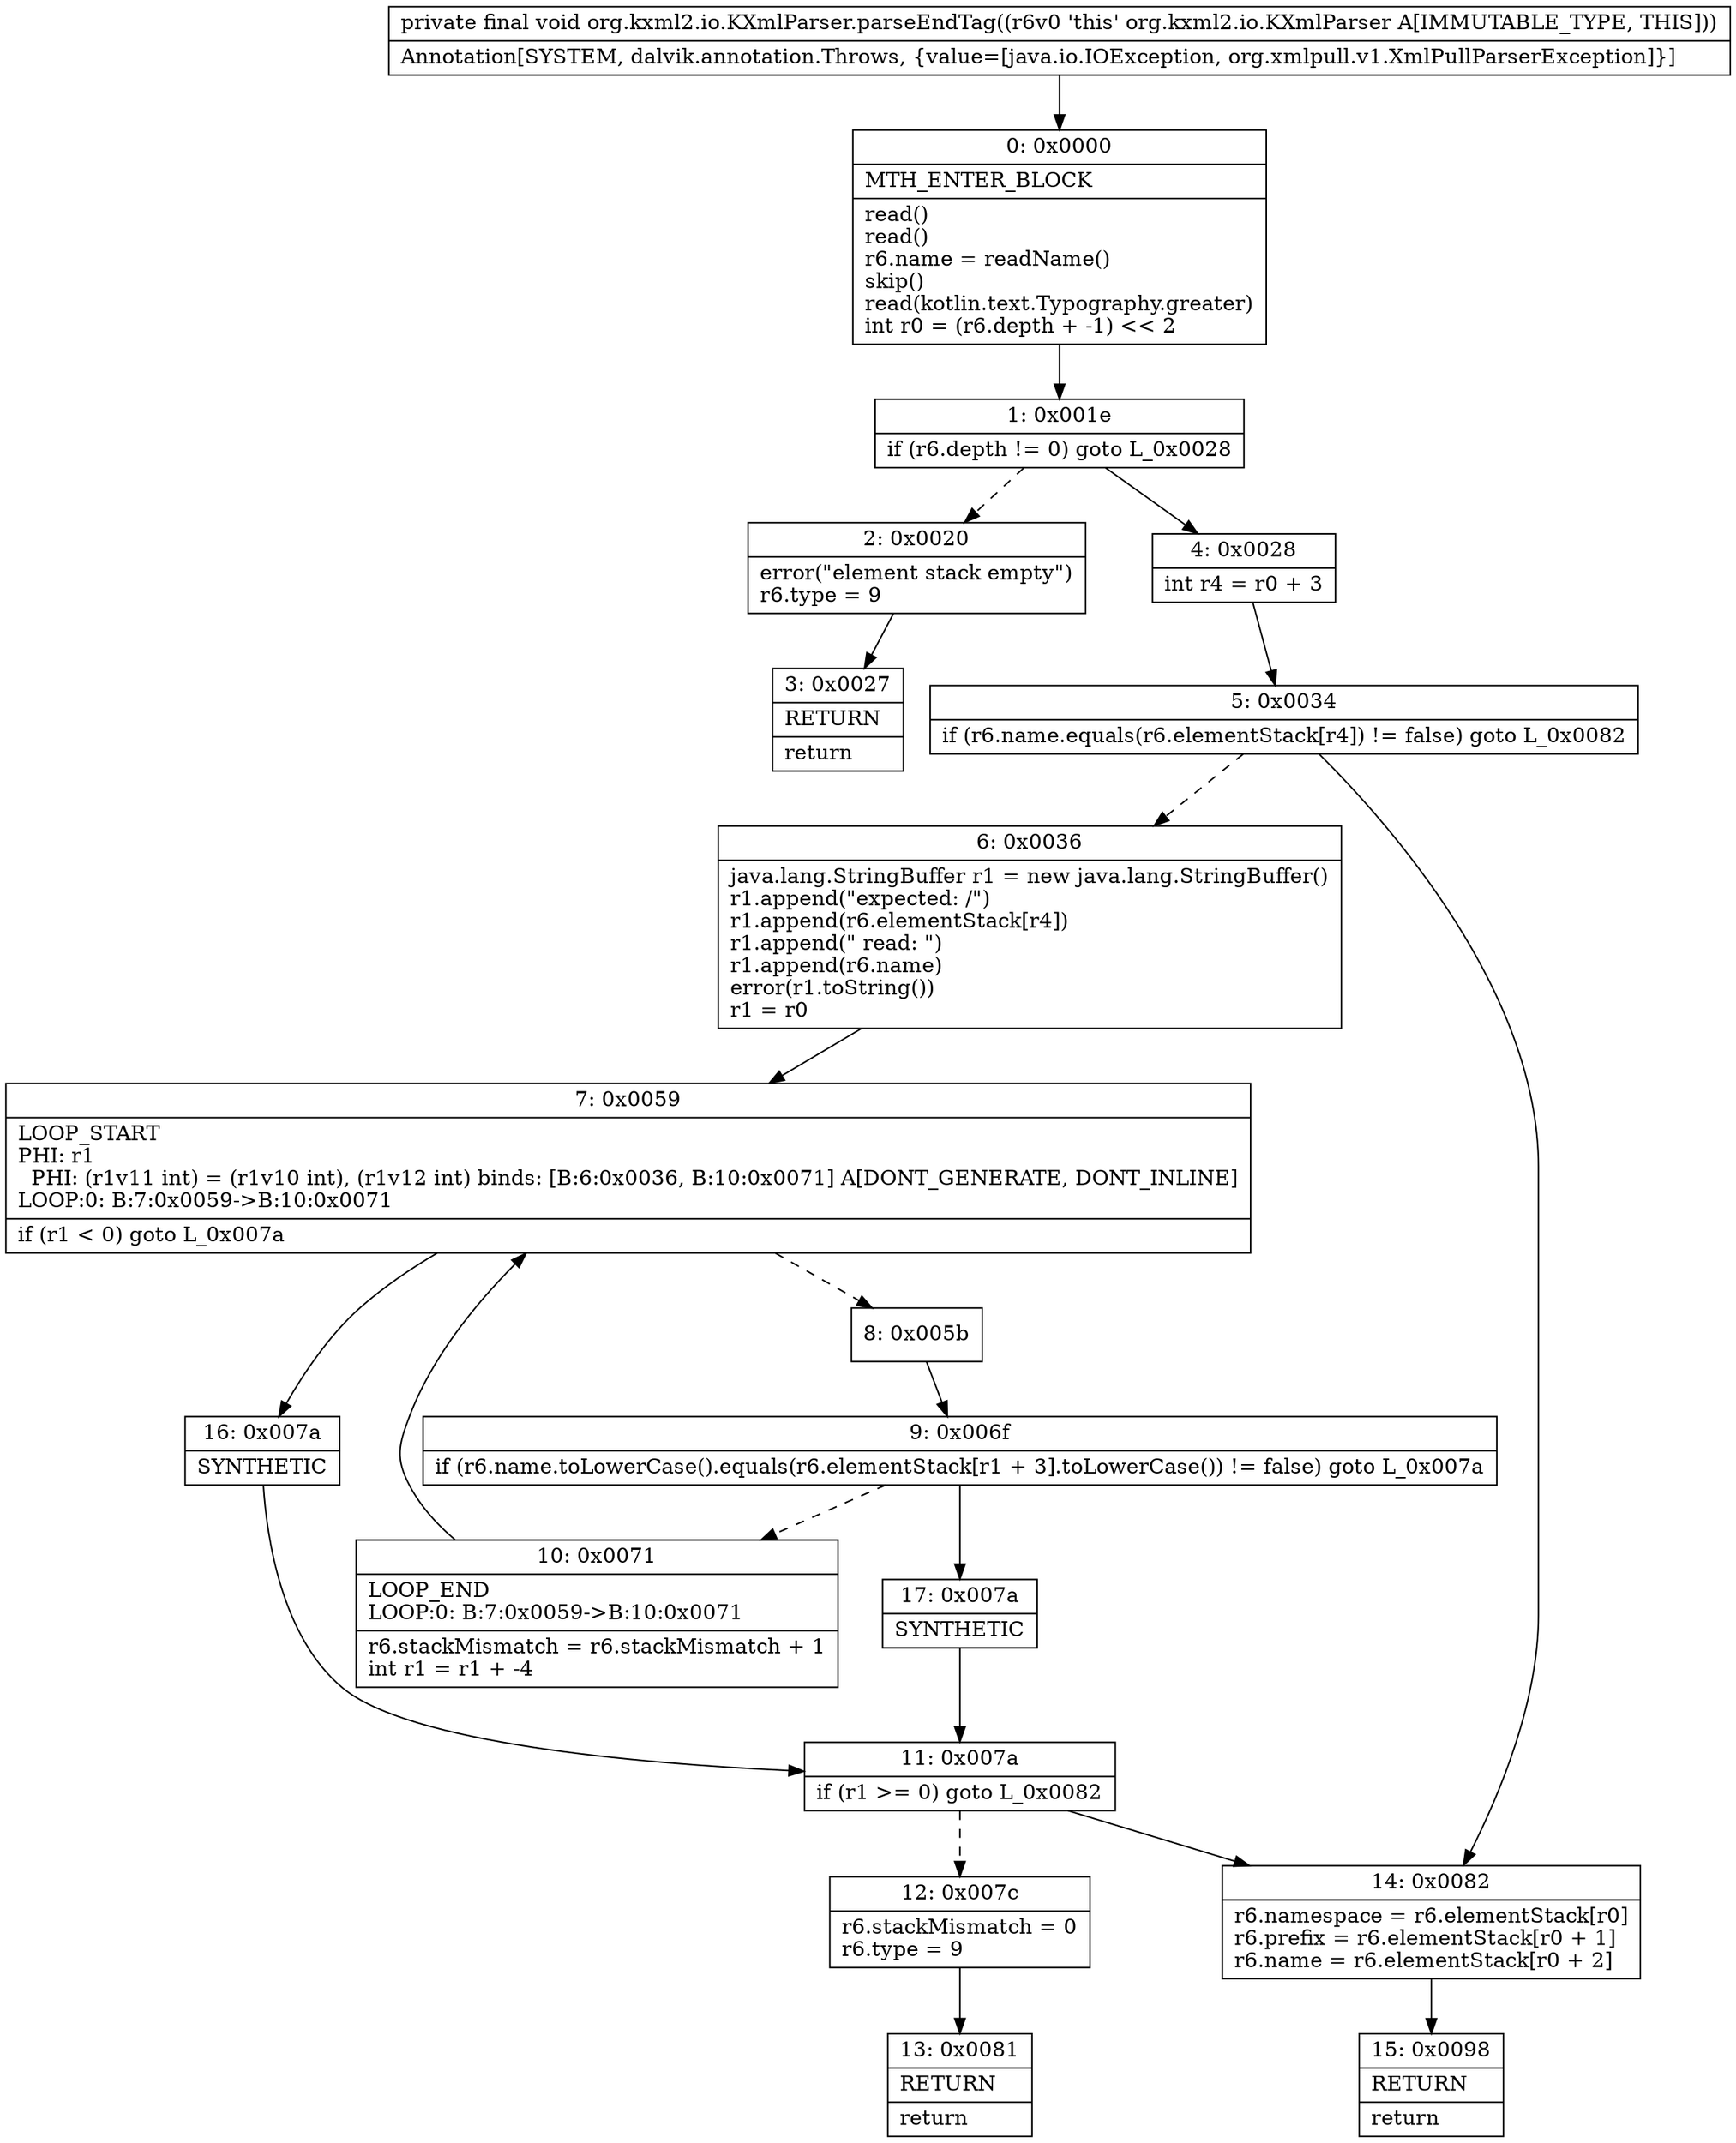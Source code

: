 digraph "CFG fororg.kxml2.io.KXmlParser.parseEndTag()V" {
Node_0 [shape=record,label="{0\:\ 0x0000|MTH_ENTER_BLOCK\l|read()\lread()\lr6.name = readName()\lskip()\lread(kotlin.text.Typography.greater)\lint r0 = (r6.depth + \-1) \<\< 2\l}"];
Node_1 [shape=record,label="{1\:\ 0x001e|if (r6.depth != 0) goto L_0x0028\l}"];
Node_2 [shape=record,label="{2\:\ 0x0020|error(\"element stack empty\")\lr6.type = 9\l}"];
Node_3 [shape=record,label="{3\:\ 0x0027|RETURN\l|return\l}"];
Node_4 [shape=record,label="{4\:\ 0x0028|int r4 = r0 + 3\l}"];
Node_5 [shape=record,label="{5\:\ 0x0034|if (r6.name.equals(r6.elementStack[r4]) != false) goto L_0x0082\l}"];
Node_6 [shape=record,label="{6\:\ 0x0036|java.lang.StringBuffer r1 = new java.lang.StringBuffer()\lr1.append(\"expected: \/\")\lr1.append(r6.elementStack[r4])\lr1.append(\" read: \")\lr1.append(r6.name)\lerror(r1.toString())\lr1 = r0\l}"];
Node_7 [shape=record,label="{7\:\ 0x0059|LOOP_START\lPHI: r1 \l  PHI: (r1v11 int) = (r1v10 int), (r1v12 int) binds: [B:6:0x0036, B:10:0x0071] A[DONT_GENERATE, DONT_INLINE]\lLOOP:0: B:7:0x0059\-\>B:10:0x0071\l|if (r1 \< 0) goto L_0x007a\l}"];
Node_8 [shape=record,label="{8\:\ 0x005b}"];
Node_9 [shape=record,label="{9\:\ 0x006f|if (r6.name.toLowerCase().equals(r6.elementStack[r1 + 3].toLowerCase()) != false) goto L_0x007a\l}"];
Node_10 [shape=record,label="{10\:\ 0x0071|LOOP_END\lLOOP:0: B:7:0x0059\-\>B:10:0x0071\l|r6.stackMismatch = r6.stackMismatch + 1\lint r1 = r1 + \-4\l}"];
Node_11 [shape=record,label="{11\:\ 0x007a|if (r1 \>= 0) goto L_0x0082\l}"];
Node_12 [shape=record,label="{12\:\ 0x007c|r6.stackMismatch = 0\lr6.type = 9\l}"];
Node_13 [shape=record,label="{13\:\ 0x0081|RETURN\l|return\l}"];
Node_14 [shape=record,label="{14\:\ 0x0082|r6.namespace = r6.elementStack[r0]\lr6.prefix = r6.elementStack[r0 + 1]\lr6.name = r6.elementStack[r0 + 2]\l}"];
Node_15 [shape=record,label="{15\:\ 0x0098|RETURN\l|return\l}"];
Node_16 [shape=record,label="{16\:\ 0x007a|SYNTHETIC\l}"];
Node_17 [shape=record,label="{17\:\ 0x007a|SYNTHETIC\l}"];
MethodNode[shape=record,label="{private final void org.kxml2.io.KXmlParser.parseEndTag((r6v0 'this' org.kxml2.io.KXmlParser A[IMMUTABLE_TYPE, THIS]))  | Annotation[SYSTEM, dalvik.annotation.Throws, \{value=[java.io.IOException, org.xmlpull.v1.XmlPullParserException]\}]\l}"];
MethodNode -> Node_0;
Node_0 -> Node_1;
Node_1 -> Node_2[style=dashed];
Node_1 -> Node_4;
Node_2 -> Node_3;
Node_4 -> Node_5;
Node_5 -> Node_6[style=dashed];
Node_5 -> Node_14;
Node_6 -> Node_7;
Node_7 -> Node_8[style=dashed];
Node_7 -> Node_16;
Node_8 -> Node_9;
Node_9 -> Node_10[style=dashed];
Node_9 -> Node_17;
Node_10 -> Node_7;
Node_11 -> Node_12[style=dashed];
Node_11 -> Node_14;
Node_12 -> Node_13;
Node_14 -> Node_15;
Node_16 -> Node_11;
Node_17 -> Node_11;
}

